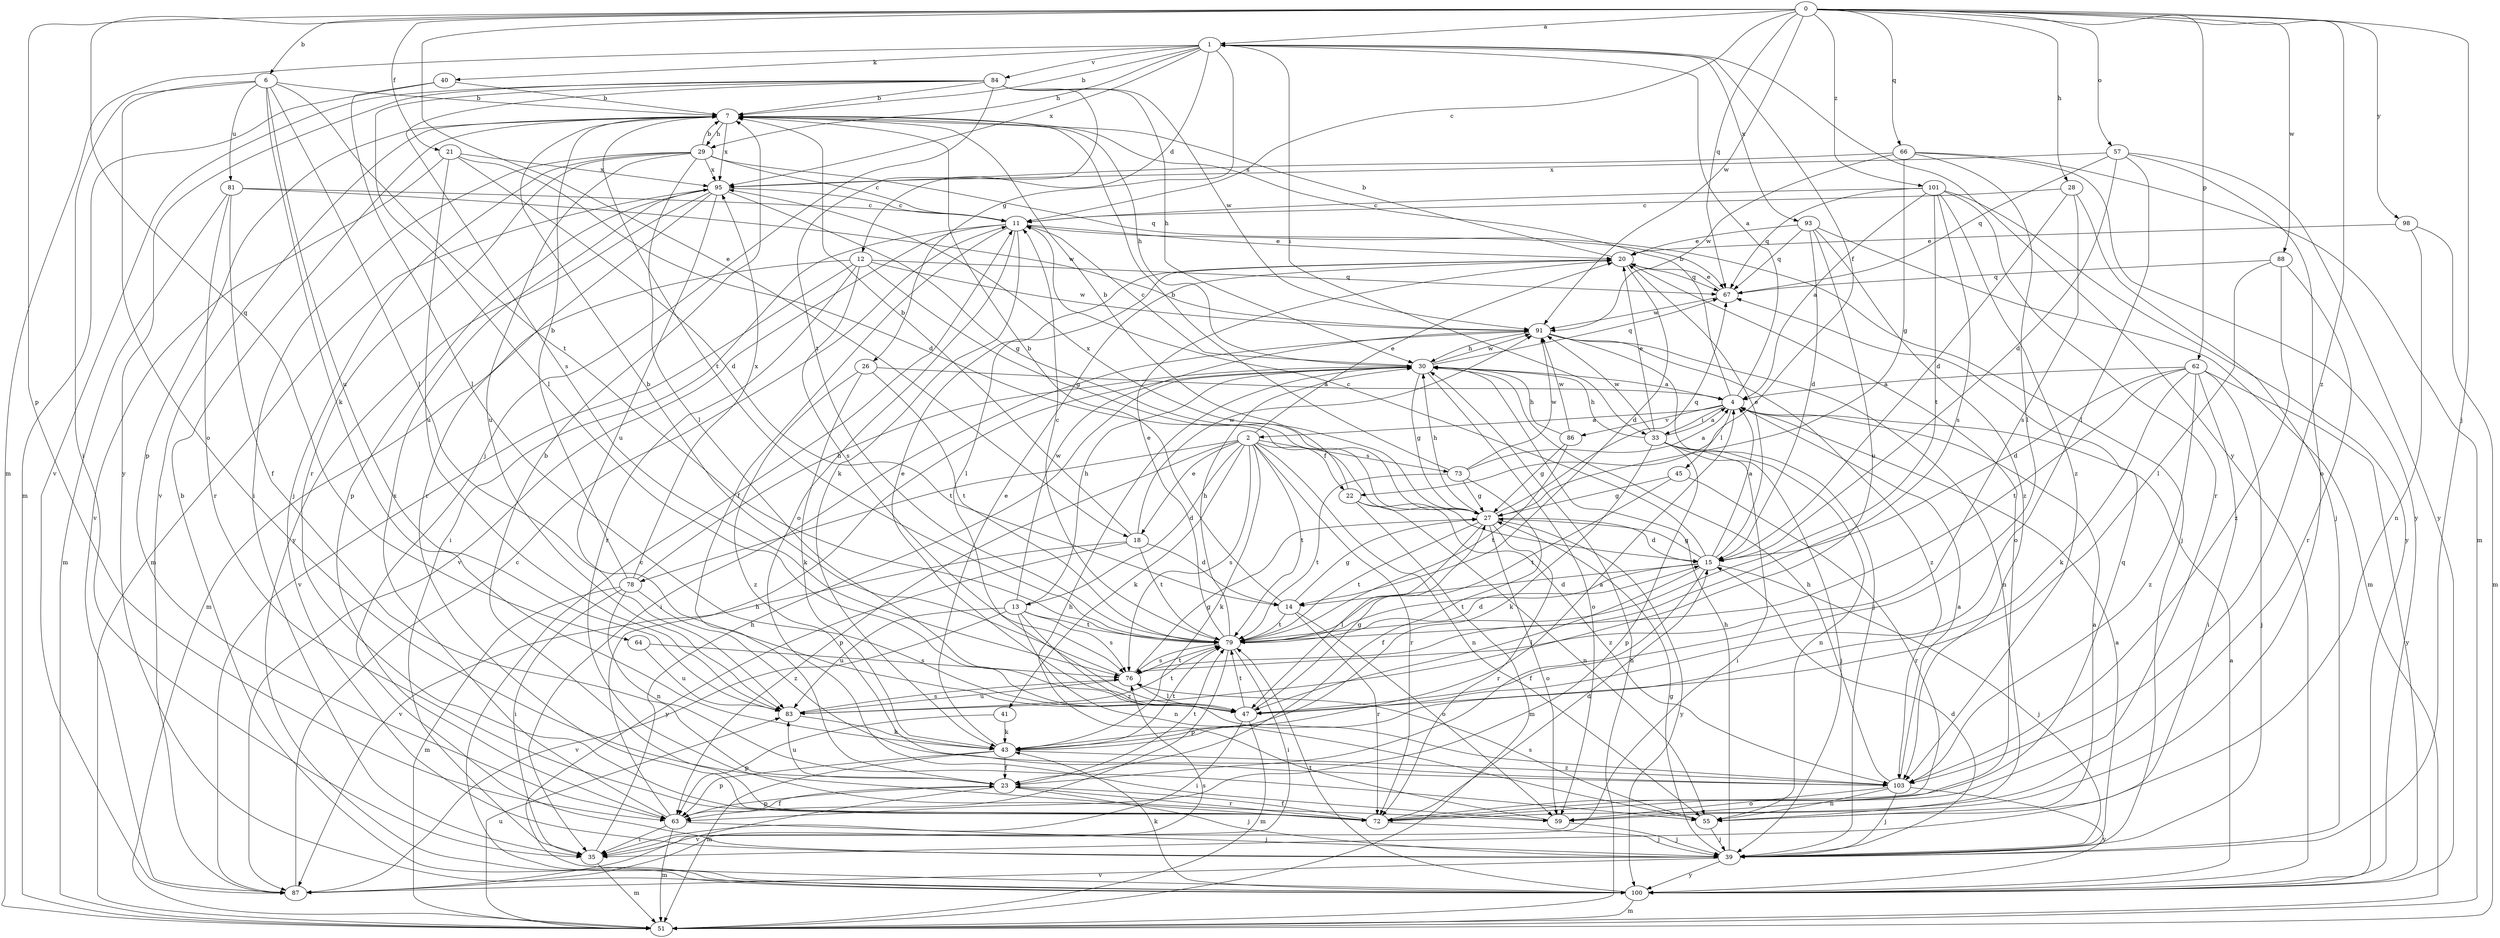 strict digraph  {
0;
1;
2;
4;
6;
7;
11;
12;
13;
14;
15;
18;
20;
21;
22;
23;
26;
27;
28;
29;
30;
33;
35;
39;
40;
41;
43;
45;
47;
51;
55;
57;
59;
62;
63;
64;
66;
67;
72;
73;
76;
78;
79;
81;
83;
84;
86;
87;
88;
91;
93;
95;
98;
100;
101;
103;
0 -> 1  [label=a];
0 -> 6  [label=b];
0 -> 11  [label=c];
0 -> 18  [label=e];
0 -> 21  [label=f];
0 -> 28  [label=h];
0 -> 39  [label=j];
0 -> 57  [label=o];
0 -> 62  [label=p];
0 -> 63  [label=p];
0 -> 64  [label=q];
0 -> 66  [label=q];
0 -> 67  [label=q];
0 -> 88  [label=w];
0 -> 91  [label=w];
0 -> 98  [label=y];
0 -> 101  [label=z];
0 -> 103  [label=z];
1 -> 7  [label=b];
1 -> 12  [label=d];
1 -> 22  [label=f];
1 -> 26  [label=g];
1 -> 29  [label=h];
1 -> 33  [label=i];
1 -> 40  [label=k];
1 -> 51  [label=m];
1 -> 84  [label=v];
1 -> 93  [label=x];
1 -> 95  [label=x];
1 -> 100  [label=y];
2 -> 13  [label=d];
2 -> 18  [label=e];
2 -> 20  [label=e];
2 -> 22  [label=f];
2 -> 41  [label=k];
2 -> 43  [label=k];
2 -> 55  [label=n];
2 -> 63  [label=p];
2 -> 72  [label=r];
2 -> 73  [label=s];
2 -> 76  [label=s];
2 -> 78  [label=t];
2 -> 79  [label=t];
4 -> 1  [label=a];
4 -> 2  [label=a];
4 -> 7  [label=b];
4 -> 33  [label=i];
4 -> 45  [label=l];
4 -> 86  [label=v];
6 -> 7  [label=b];
6 -> 35  [label=i];
6 -> 43  [label=k];
6 -> 47  [label=l];
6 -> 59  [label=o];
6 -> 79  [label=t];
6 -> 81  [label=u];
6 -> 83  [label=u];
7 -> 29  [label=h];
7 -> 30  [label=h];
7 -> 63  [label=p];
7 -> 79  [label=t];
7 -> 87  [label=v];
7 -> 95  [label=x];
11 -> 20  [label=e];
11 -> 23  [label=f];
11 -> 35  [label=i];
11 -> 39  [label=j];
11 -> 43  [label=k];
11 -> 59  [label=o];
11 -> 87  [label=v];
12 -> 27  [label=g];
12 -> 51  [label=m];
12 -> 67  [label=q];
12 -> 72  [label=r];
12 -> 76  [label=s];
12 -> 87  [label=v];
12 -> 91  [label=w];
13 -> 30  [label=h];
13 -> 55  [label=n];
13 -> 76  [label=s];
13 -> 79  [label=t];
13 -> 83  [label=u];
13 -> 87  [label=v];
13 -> 91  [label=w];
13 -> 103  [label=z];
14 -> 7  [label=b];
14 -> 27  [label=g];
14 -> 59  [label=o];
14 -> 72  [label=r];
14 -> 79  [label=t];
15 -> 4  [label=a];
15 -> 11  [label=c];
15 -> 14  [label=d];
15 -> 20  [label=e];
15 -> 23  [label=f];
15 -> 27  [label=g];
15 -> 39  [label=j];
15 -> 47  [label=l];
15 -> 79  [label=t];
18 -> 7  [label=b];
18 -> 14  [label=d];
18 -> 79  [label=t];
18 -> 87  [label=v];
18 -> 91  [label=w];
18 -> 100  [label=y];
20 -> 7  [label=b];
20 -> 14  [label=d];
20 -> 47  [label=l];
20 -> 59  [label=o];
20 -> 67  [label=q];
21 -> 14  [label=d];
21 -> 15  [label=d];
21 -> 83  [label=u];
21 -> 87  [label=v];
21 -> 95  [label=x];
22 -> 7  [label=b];
22 -> 51  [label=m];
22 -> 55  [label=n];
22 -> 103  [label=z];
23 -> 39  [label=j];
23 -> 63  [label=p];
23 -> 72  [label=r];
23 -> 79  [label=t];
23 -> 83  [label=u];
23 -> 87  [label=v];
26 -> 4  [label=a];
26 -> 43  [label=k];
26 -> 79  [label=t];
26 -> 103  [label=z];
27 -> 15  [label=d];
27 -> 30  [label=h];
27 -> 47  [label=l];
27 -> 59  [label=o];
27 -> 67  [label=q];
27 -> 72  [label=r];
27 -> 79  [label=t];
27 -> 95  [label=x];
27 -> 100  [label=y];
28 -> 11  [label=c];
28 -> 15  [label=d];
28 -> 39  [label=j];
28 -> 76  [label=s];
29 -> 7  [label=b];
29 -> 11  [label=c];
29 -> 35  [label=i];
29 -> 39  [label=j];
29 -> 47  [label=l];
29 -> 67  [label=q];
29 -> 72  [label=r];
29 -> 83  [label=u];
29 -> 95  [label=x];
30 -> 4  [label=a];
30 -> 11  [label=c];
30 -> 27  [label=g];
30 -> 59  [label=o];
30 -> 67  [label=q];
30 -> 91  [label=w];
33 -> 4  [label=a];
33 -> 20  [label=e];
33 -> 30  [label=h];
33 -> 35  [label=i];
33 -> 39  [label=j];
33 -> 43  [label=k];
33 -> 55  [label=n];
33 -> 63  [label=p];
33 -> 91  [label=w];
35 -> 30  [label=h];
35 -> 51  [label=m];
39 -> 4  [label=a];
39 -> 15  [label=d];
39 -> 27  [label=g];
39 -> 30  [label=h];
39 -> 87  [label=v];
39 -> 100  [label=y];
40 -> 7  [label=b];
40 -> 47  [label=l];
40 -> 51  [label=m];
41 -> 43  [label=k];
41 -> 63  [label=p];
43 -> 4  [label=a];
43 -> 20  [label=e];
43 -> 23  [label=f];
43 -> 51  [label=m];
43 -> 63  [label=p];
43 -> 79  [label=t];
43 -> 103  [label=z];
45 -> 27  [label=g];
45 -> 72  [label=r];
45 -> 79  [label=t];
47 -> 20  [label=e];
47 -> 27  [label=g];
47 -> 35  [label=i];
47 -> 51  [label=m];
47 -> 79  [label=t];
51 -> 30  [label=h];
51 -> 83  [label=u];
55 -> 4  [label=a];
55 -> 39  [label=j];
55 -> 76  [label=s];
57 -> 15  [label=d];
57 -> 47  [label=l];
57 -> 59  [label=o];
57 -> 67  [label=q];
57 -> 95  [label=x];
57 -> 100  [label=y];
59 -> 30  [label=h];
59 -> 39  [label=j];
62 -> 4  [label=a];
62 -> 15  [label=d];
62 -> 35  [label=i];
62 -> 39  [label=j];
62 -> 43  [label=k];
62 -> 79  [label=t];
62 -> 100  [label=y];
62 -> 103  [label=z];
63 -> 23  [label=f];
63 -> 30  [label=h];
63 -> 35  [label=i];
63 -> 39  [label=j];
63 -> 51  [label=m];
63 -> 95  [label=x];
64 -> 76  [label=s];
64 -> 83  [label=u];
66 -> 27  [label=g];
66 -> 47  [label=l];
66 -> 51  [label=m];
66 -> 91  [label=w];
66 -> 95  [label=x];
66 -> 100  [label=y];
67 -> 20  [label=e];
67 -> 91  [label=w];
72 -> 7  [label=b];
72 -> 15  [label=d];
72 -> 23  [label=f];
72 -> 39  [label=j];
72 -> 67  [label=q];
73 -> 4  [label=a];
73 -> 7  [label=b];
73 -> 23  [label=f];
73 -> 27  [label=g];
73 -> 79  [label=t];
73 -> 91  [label=w];
76 -> 7  [label=b];
76 -> 27  [label=g];
76 -> 47  [label=l];
76 -> 79  [label=t];
76 -> 83  [label=u];
78 -> 7  [label=b];
78 -> 30  [label=h];
78 -> 35  [label=i];
78 -> 51  [label=m];
78 -> 55  [label=n];
78 -> 95  [label=x];
78 -> 103  [label=z];
79 -> 11  [label=c];
79 -> 15  [label=d];
79 -> 20  [label=e];
79 -> 30  [label=h];
79 -> 35  [label=i];
79 -> 63  [label=p];
79 -> 76  [label=s];
81 -> 11  [label=c];
81 -> 23  [label=f];
81 -> 51  [label=m];
81 -> 72  [label=r];
81 -> 91  [label=w];
83 -> 43  [label=k];
83 -> 76  [label=s];
83 -> 79  [label=t];
84 -> 7  [label=b];
84 -> 30  [label=h];
84 -> 39  [label=j];
84 -> 47  [label=l];
84 -> 76  [label=s];
84 -> 79  [label=t];
84 -> 87  [label=v];
84 -> 91  [label=w];
84 -> 100  [label=y];
86 -> 27  [label=g];
86 -> 30  [label=h];
86 -> 79  [label=t];
86 -> 91  [label=w];
87 -> 11  [label=c];
87 -> 76  [label=s];
88 -> 47  [label=l];
88 -> 67  [label=q];
88 -> 72  [label=r];
88 -> 103  [label=z];
91 -> 30  [label=h];
91 -> 35  [label=i];
91 -> 39  [label=j];
91 -> 55  [label=n];
91 -> 103  [label=z];
93 -> 15  [label=d];
93 -> 20  [label=e];
93 -> 51  [label=m];
93 -> 67  [label=q];
93 -> 83  [label=u];
93 -> 103  [label=z];
95 -> 11  [label=c];
95 -> 27  [label=g];
95 -> 51  [label=m];
95 -> 63  [label=p];
95 -> 72  [label=r];
95 -> 83  [label=u];
95 -> 100  [label=y];
98 -> 20  [label=e];
98 -> 51  [label=m];
98 -> 55  [label=n];
100 -> 4  [label=a];
100 -> 7  [label=b];
100 -> 11  [label=c];
100 -> 43  [label=k];
100 -> 51  [label=m];
100 -> 79  [label=t];
101 -> 4  [label=a];
101 -> 11  [label=c];
101 -> 67  [label=q];
101 -> 72  [label=r];
101 -> 76  [label=s];
101 -> 79  [label=t];
101 -> 100  [label=y];
101 -> 103  [label=z];
103 -> 4  [label=a];
103 -> 30  [label=h];
103 -> 39  [label=j];
103 -> 55  [label=n];
103 -> 59  [label=o];
103 -> 100  [label=y];
}
